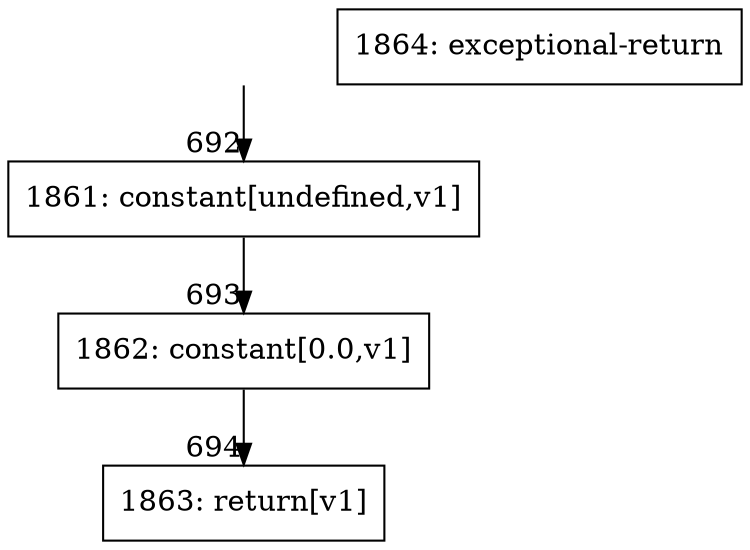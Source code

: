 digraph {
rankdir="TD"
BB_entry51[shape=none,label=""];
BB_entry51 -> BB692 [tailport=s, headport=n, headlabel="    692"]
BB692 [shape=record label="{1861: constant[undefined,v1]}" ] 
BB692 -> BB693 [tailport=s, headport=n, headlabel="      693"]
BB693 [shape=record label="{1862: constant[0.0,v1]}" ] 
BB693 -> BB694 [tailport=s, headport=n, headlabel="      694"]
BB694 [shape=record label="{1863: return[v1]}" ] 
BB695 [shape=record label="{1864: exceptional-return}" ] 
}
